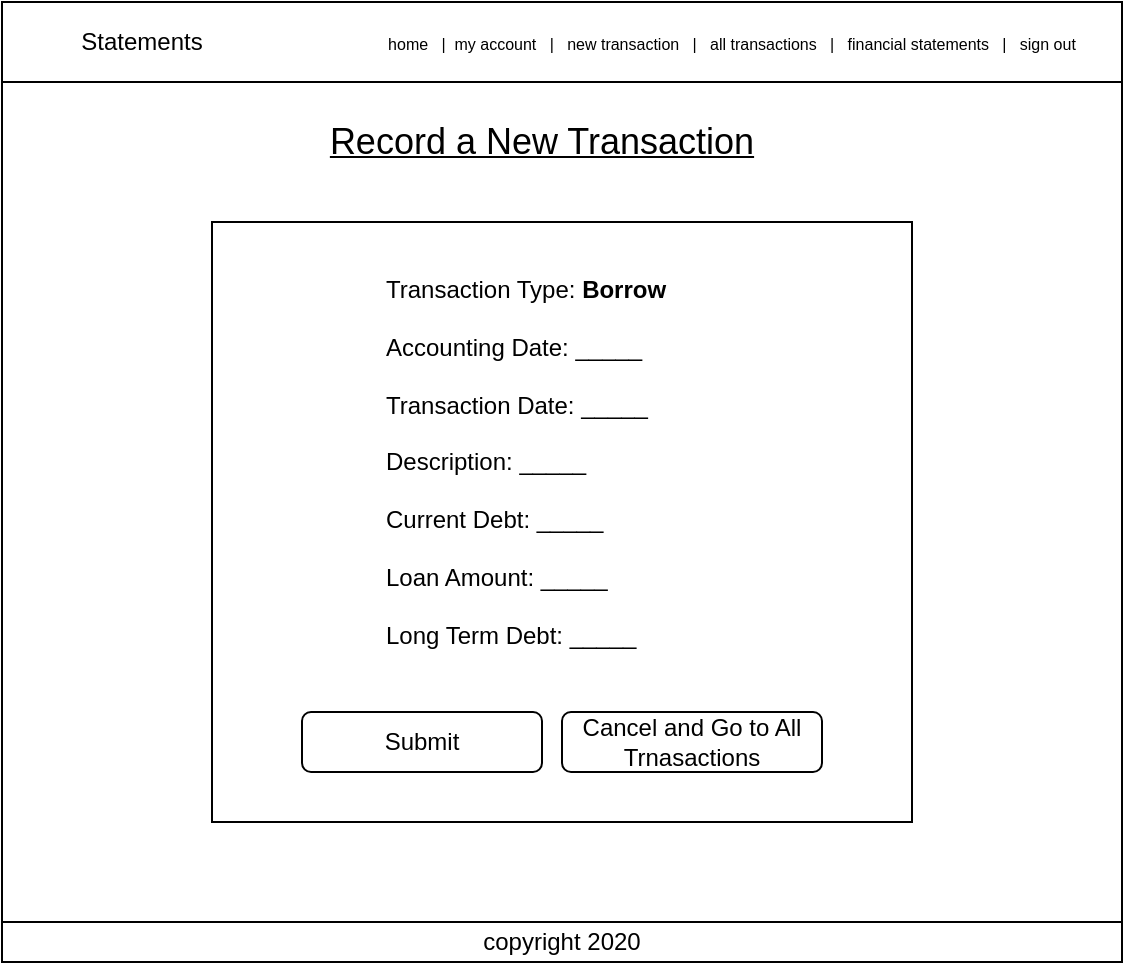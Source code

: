 <mxfile version="11.2.5" type="device" pages="1"><diagram id="MsyGW7F98W8lBgAwAhdV" name="Page-1"><mxGraphModel dx="706" dy="862" grid="1" gridSize="10" guides="1" tooltips="1" connect="1" arrows="1" fold="1" page="1" pageScale="1" pageWidth="1100" pageHeight="850" math="0" shadow="0"><root><mxCell id="0"/><mxCell id="1" parent="0"/><mxCell id="TvytTCqVArusOulKXsSr-1" value="" style="rounded=0;whiteSpace=wrap;html=1;" vertex="1" parent="1"><mxGeometry x="80" y="120" width="560" height="480" as="geometry"/></mxCell><mxCell id="TvytTCqVArusOulKXsSr-2" value="" style="rounded=0;whiteSpace=wrap;html=1;" vertex="1" parent="1"><mxGeometry x="80" y="120" width="560" height="40" as="geometry"/></mxCell><mxCell id="TvytTCqVArusOulKXsSr-3" value="copyright 2020" style="rounded=0;whiteSpace=wrap;html=1;" vertex="1" parent="1"><mxGeometry x="80" y="580" width="560" height="20" as="geometry"/></mxCell><mxCell id="TvytTCqVArusOulKXsSr-4" value="Statements" style="text;html=1;strokeColor=none;fillColor=none;align=center;verticalAlign=middle;whiteSpace=wrap;rounded=0;" vertex="1" parent="1"><mxGeometry x="80" y="130" width="140" height="20" as="geometry"/></mxCell><mxCell id="TvytTCqVArusOulKXsSr-5" value="&lt;font style=&quot;font-size: 8px&quot;&gt;home&amp;nbsp; &amp;nbsp;|&amp;nbsp; my account&amp;nbsp; &amp;nbsp;|&amp;nbsp; &amp;nbsp;new transaction&amp;nbsp; &amp;nbsp;|&amp;nbsp; &amp;nbsp;all transactions&amp;nbsp; &amp;nbsp;|&amp;nbsp; &amp;nbsp;financial statements&amp;nbsp; &amp;nbsp;|&amp;nbsp; &amp;nbsp;sign out&lt;/font&gt;" style="text;html=1;strokeColor=none;fillColor=none;align=center;verticalAlign=middle;whiteSpace=wrap;rounded=0;" vertex="1" parent="1"><mxGeometry x="260" y="130" width="370" height="20" as="geometry"/></mxCell><mxCell id="TvytTCqVArusOulKXsSr-6" value="" style="rounded=0;whiteSpace=wrap;html=1;" vertex="1" parent="1"><mxGeometry x="185" y="230" width="350" height="300" as="geometry"/></mxCell><mxCell id="TvytTCqVArusOulKXsSr-8" value="Transaction Type: &lt;b&gt;Borrow&lt;/b&gt;&lt;br&gt;&lt;br&gt;Accounting Date: _____&lt;br&gt;&lt;br&gt;Transaction Date: _____&lt;br&gt;&lt;br&gt;Description: _____&lt;br&gt;&lt;br&gt;Current Debt: _____&lt;br&gt;&lt;br&gt;Loan Amount: _____&lt;br&gt;&lt;br&gt;Long Term Debt: _____" style="text;html=1;strokeColor=none;fillColor=none;align=left;verticalAlign=middle;whiteSpace=wrap;rounded=0;" vertex="1" parent="1"><mxGeometry x="270" y="250" width="180" height="200" as="geometry"/></mxCell><mxCell id="TvytTCqVArusOulKXsSr-9" value="Submit" style="rounded=1;whiteSpace=wrap;html=1;" vertex="1" parent="1"><mxGeometry x="230" y="475" width="120" height="30" as="geometry"/></mxCell><mxCell id="TvytTCqVArusOulKXsSr-10" value="&lt;font style=&quot;font-size: 18px&quot;&gt;&lt;u&gt;Record a New Transaction&lt;/u&gt;&lt;/font&gt;" style="text;html=1;strokeColor=none;fillColor=none;align=center;verticalAlign=middle;whiteSpace=wrap;rounded=0;" vertex="1" parent="1"><mxGeometry x="240" y="180" width="220" height="20" as="geometry"/></mxCell><mxCell id="TvytTCqVArusOulKXsSr-12" value="Cancel and Go to All Trnasactions" style="rounded=1;whiteSpace=wrap;html=1;" vertex="1" parent="1"><mxGeometry x="360" y="475" width="130" height="30" as="geometry"/></mxCell></root></mxGraphModel></diagram></mxfile>